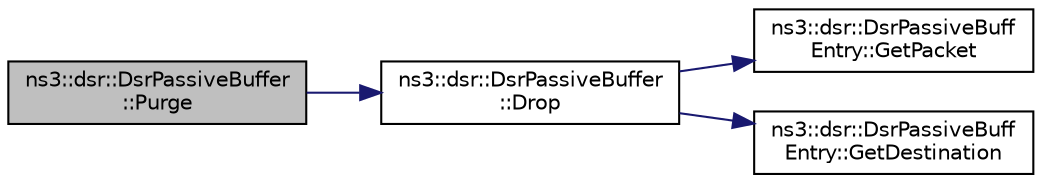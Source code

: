 digraph "ns3::dsr::DsrPassiveBuffer::Purge"
{
  edge [fontname="Helvetica",fontsize="10",labelfontname="Helvetica",labelfontsize="10"];
  node [fontname="Helvetica",fontsize="10",shape=record];
  rankdir="LR";
  Node1 [label="ns3::dsr::DsrPassiveBuffer\l::Purge",height=0.2,width=0.4,color="black", fillcolor="grey75", style="filled", fontcolor="black"];
  Node1 -> Node2 [color="midnightblue",fontsize="10",style="solid"];
  Node2 [label="ns3::dsr::DsrPassiveBuffer\l::Drop",height=0.2,width=0.4,color="black", fillcolor="white", style="filled",URL="$de/d33/classns3_1_1dsr_1_1DsrPassiveBuffer.html#ad6ef40ffc4ab1bfc535d65f840e9161b",tooltip="Notify that packet is dropped from queue by timeout. "];
  Node2 -> Node3 [color="midnightblue",fontsize="10",style="solid"];
  Node3 [label="ns3::dsr::DsrPassiveBuff\lEntry::GetPacket",height=0.2,width=0.4,color="black", fillcolor="white", style="filled",URL="$d8/d13/classns3_1_1dsr_1_1DsrPassiveBuffEntry.html#a0190d29a45f23381dcea60c2c049cd32"];
  Node2 -> Node4 [color="midnightblue",fontsize="10",style="solid"];
  Node4 [label="ns3::dsr::DsrPassiveBuff\lEntry::GetDestination",height=0.2,width=0.4,color="black", fillcolor="white", style="filled",URL="$d8/d13/classns3_1_1dsr_1_1DsrPassiveBuffEntry.html#a883bfb4921022af6a8cc0e00db92a869"];
}
